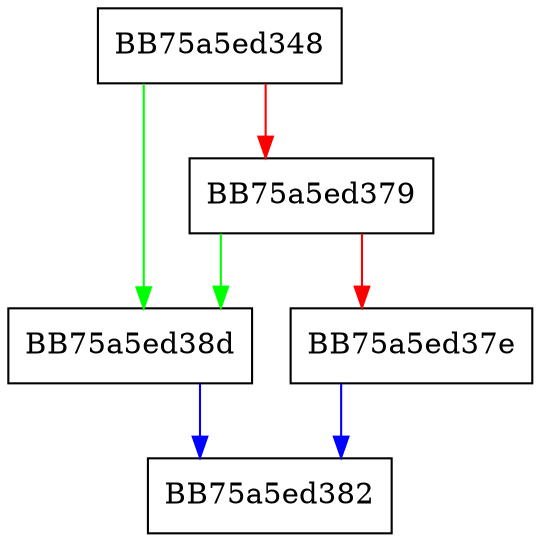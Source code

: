 digraph LookupValue {
  node [shape="box"];
  graph [splines=ortho];
  BB75a5ed348 -> BB75a5ed38d [color="green"];
  BB75a5ed348 -> BB75a5ed379 [color="red"];
  BB75a5ed379 -> BB75a5ed38d [color="green"];
  BB75a5ed379 -> BB75a5ed37e [color="red"];
  BB75a5ed37e -> BB75a5ed382 [color="blue"];
  BB75a5ed38d -> BB75a5ed382 [color="blue"];
}